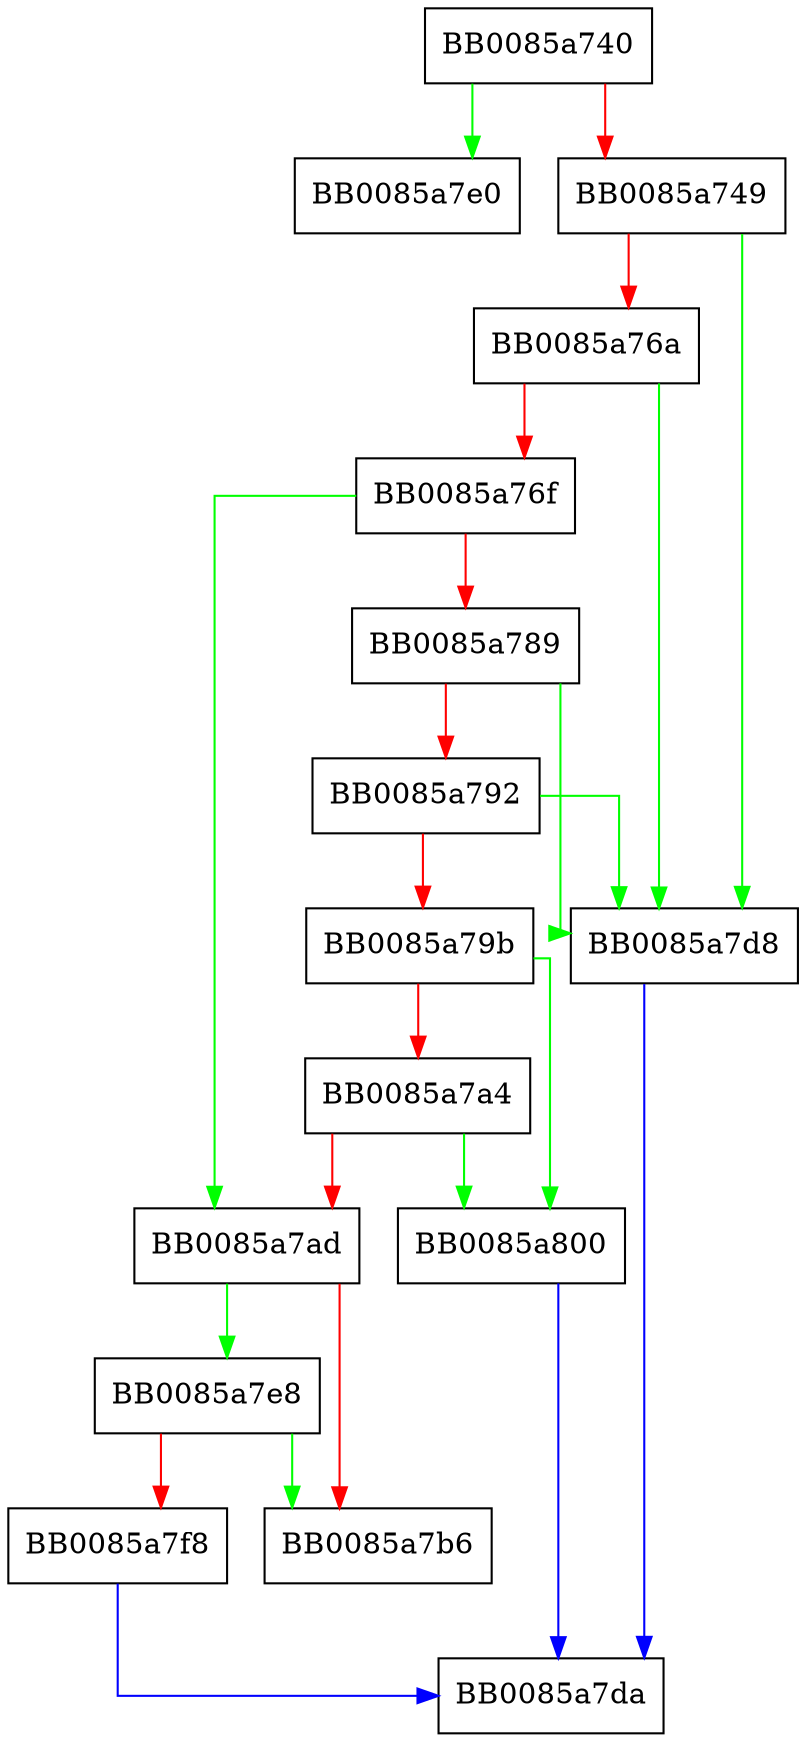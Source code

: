 digraph ossl_dsa_check_key {
  node [shape="box"];
  graph [splines=ortho];
  BB0085a740 -> BB0085a7e0 [color="green"];
  BB0085a740 -> BB0085a749 [color="red"];
  BB0085a749 -> BB0085a7d8 [color="green"];
  BB0085a749 -> BB0085a76a [color="red"];
  BB0085a76a -> BB0085a7d8 [color="green"];
  BB0085a76a -> BB0085a76f [color="red"];
  BB0085a76f -> BB0085a7ad [color="green"];
  BB0085a76f -> BB0085a789 [color="red"];
  BB0085a789 -> BB0085a7d8 [color="green"];
  BB0085a789 -> BB0085a792 [color="red"];
  BB0085a792 -> BB0085a7d8 [color="green"];
  BB0085a792 -> BB0085a79b [color="red"];
  BB0085a79b -> BB0085a800 [color="green"];
  BB0085a79b -> BB0085a7a4 [color="red"];
  BB0085a7a4 -> BB0085a800 [color="green"];
  BB0085a7a4 -> BB0085a7ad [color="red"];
  BB0085a7ad -> BB0085a7e8 [color="green"];
  BB0085a7ad -> BB0085a7b6 [color="red"];
  BB0085a7d8 -> BB0085a7da [color="blue"];
  BB0085a7e8 -> BB0085a7b6 [color="green"];
  BB0085a7e8 -> BB0085a7f8 [color="red"];
  BB0085a7f8 -> BB0085a7da [color="blue"];
  BB0085a800 -> BB0085a7da [color="blue"];
}